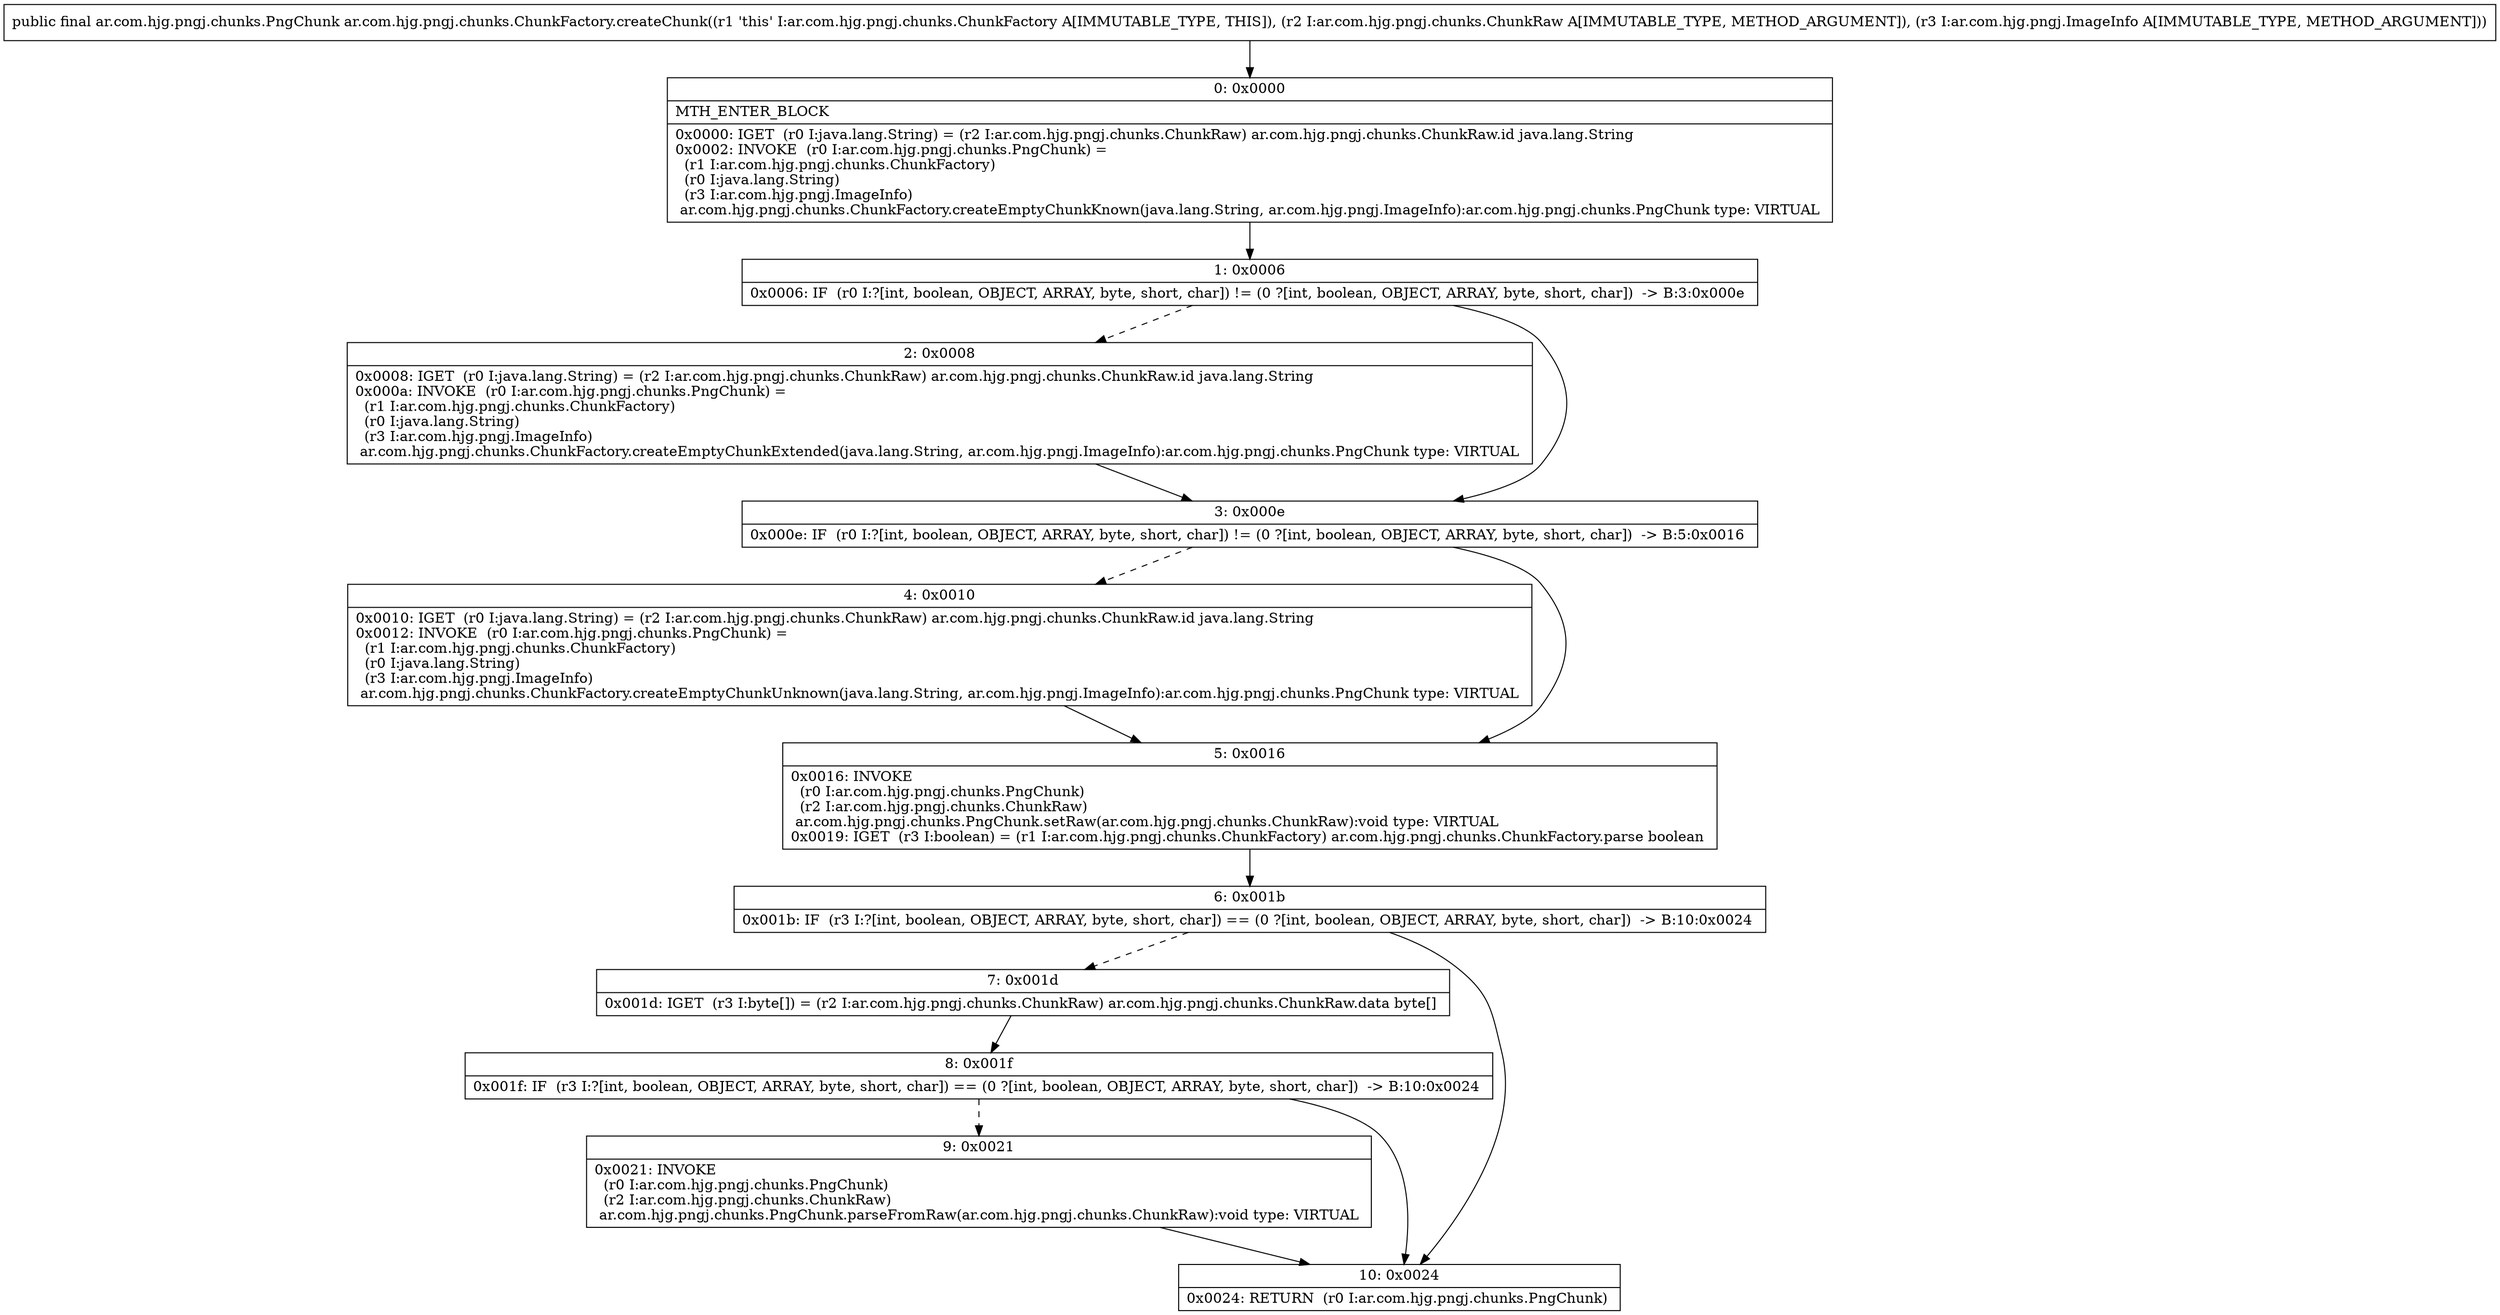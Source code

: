 digraph "CFG forar.com.hjg.pngj.chunks.ChunkFactory.createChunk(Lar\/com\/hjg\/pngj\/chunks\/ChunkRaw;Lar\/com\/hjg\/pngj\/ImageInfo;)Lar\/com\/hjg\/pngj\/chunks\/PngChunk;" {
Node_0 [shape=record,label="{0\:\ 0x0000|MTH_ENTER_BLOCK\l|0x0000: IGET  (r0 I:java.lang.String) = (r2 I:ar.com.hjg.pngj.chunks.ChunkRaw) ar.com.hjg.pngj.chunks.ChunkRaw.id java.lang.String \l0x0002: INVOKE  (r0 I:ar.com.hjg.pngj.chunks.PngChunk) = \l  (r1 I:ar.com.hjg.pngj.chunks.ChunkFactory)\l  (r0 I:java.lang.String)\l  (r3 I:ar.com.hjg.pngj.ImageInfo)\l ar.com.hjg.pngj.chunks.ChunkFactory.createEmptyChunkKnown(java.lang.String, ar.com.hjg.pngj.ImageInfo):ar.com.hjg.pngj.chunks.PngChunk type: VIRTUAL \l}"];
Node_1 [shape=record,label="{1\:\ 0x0006|0x0006: IF  (r0 I:?[int, boolean, OBJECT, ARRAY, byte, short, char]) != (0 ?[int, boolean, OBJECT, ARRAY, byte, short, char])  \-\> B:3:0x000e \l}"];
Node_2 [shape=record,label="{2\:\ 0x0008|0x0008: IGET  (r0 I:java.lang.String) = (r2 I:ar.com.hjg.pngj.chunks.ChunkRaw) ar.com.hjg.pngj.chunks.ChunkRaw.id java.lang.String \l0x000a: INVOKE  (r0 I:ar.com.hjg.pngj.chunks.PngChunk) = \l  (r1 I:ar.com.hjg.pngj.chunks.ChunkFactory)\l  (r0 I:java.lang.String)\l  (r3 I:ar.com.hjg.pngj.ImageInfo)\l ar.com.hjg.pngj.chunks.ChunkFactory.createEmptyChunkExtended(java.lang.String, ar.com.hjg.pngj.ImageInfo):ar.com.hjg.pngj.chunks.PngChunk type: VIRTUAL \l}"];
Node_3 [shape=record,label="{3\:\ 0x000e|0x000e: IF  (r0 I:?[int, boolean, OBJECT, ARRAY, byte, short, char]) != (0 ?[int, boolean, OBJECT, ARRAY, byte, short, char])  \-\> B:5:0x0016 \l}"];
Node_4 [shape=record,label="{4\:\ 0x0010|0x0010: IGET  (r0 I:java.lang.String) = (r2 I:ar.com.hjg.pngj.chunks.ChunkRaw) ar.com.hjg.pngj.chunks.ChunkRaw.id java.lang.String \l0x0012: INVOKE  (r0 I:ar.com.hjg.pngj.chunks.PngChunk) = \l  (r1 I:ar.com.hjg.pngj.chunks.ChunkFactory)\l  (r0 I:java.lang.String)\l  (r3 I:ar.com.hjg.pngj.ImageInfo)\l ar.com.hjg.pngj.chunks.ChunkFactory.createEmptyChunkUnknown(java.lang.String, ar.com.hjg.pngj.ImageInfo):ar.com.hjg.pngj.chunks.PngChunk type: VIRTUAL \l}"];
Node_5 [shape=record,label="{5\:\ 0x0016|0x0016: INVOKE  \l  (r0 I:ar.com.hjg.pngj.chunks.PngChunk)\l  (r2 I:ar.com.hjg.pngj.chunks.ChunkRaw)\l ar.com.hjg.pngj.chunks.PngChunk.setRaw(ar.com.hjg.pngj.chunks.ChunkRaw):void type: VIRTUAL \l0x0019: IGET  (r3 I:boolean) = (r1 I:ar.com.hjg.pngj.chunks.ChunkFactory) ar.com.hjg.pngj.chunks.ChunkFactory.parse boolean \l}"];
Node_6 [shape=record,label="{6\:\ 0x001b|0x001b: IF  (r3 I:?[int, boolean, OBJECT, ARRAY, byte, short, char]) == (0 ?[int, boolean, OBJECT, ARRAY, byte, short, char])  \-\> B:10:0x0024 \l}"];
Node_7 [shape=record,label="{7\:\ 0x001d|0x001d: IGET  (r3 I:byte[]) = (r2 I:ar.com.hjg.pngj.chunks.ChunkRaw) ar.com.hjg.pngj.chunks.ChunkRaw.data byte[] \l}"];
Node_8 [shape=record,label="{8\:\ 0x001f|0x001f: IF  (r3 I:?[int, boolean, OBJECT, ARRAY, byte, short, char]) == (0 ?[int, boolean, OBJECT, ARRAY, byte, short, char])  \-\> B:10:0x0024 \l}"];
Node_9 [shape=record,label="{9\:\ 0x0021|0x0021: INVOKE  \l  (r0 I:ar.com.hjg.pngj.chunks.PngChunk)\l  (r2 I:ar.com.hjg.pngj.chunks.ChunkRaw)\l ar.com.hjg.pngj.chunks.PngChunk.parseFromRaw(ar.com.hjg.pngj.chunks.ChunkRaw):void type: VIRTUAL \l}"];
Node_10 [shape=record,label="{10\:\ 0x0024|0x0024: RETURN  (r0 I:ar.com.hjg.pngj.chunks.PngChunk) \l}"];
MethodNode[shape=record,label="{public final ar.com.hjg.pngj.chunks.PngChunk ar.com.hjg.pngj.chunks.ChunkFactory.createChunk((r1 'this' I:ar.com.hjg.pngj.chunks.ChunkFactory A[IMMUTABLE_TYPE, THIS]), (r2 I:ar.com.hjg.pngj.chunks.ChunkRaw A[IMMUTABLE_TYPE, METHOD_ARGUMENT]), (r3 I:ar.com.hjg.pngj.ImageInfo A[IMMUTABLE_TYPE, METHOD_ARGUMENT])) }"];
MethodNode -> Node_0;
Node_0 -> Node_1;
Node_1 -> Node_2[style=dashed];
Node_1 -> Node_3;
Node_2 -> Node_3;
Node_3 -> Node_4[style=dashed];
Node_3 -> Node_5;
Node_4 -> Node_5;
Node_5 -> Node_6;
Node_6 -> Node_7[style=dashed];
Node_6 -> Node_10;
Node_7 -> Node_8;
Node_8 -> Node_9[style=dashed];
Node_8 -> Node_10;
Node_9 -> Node_10;
}

